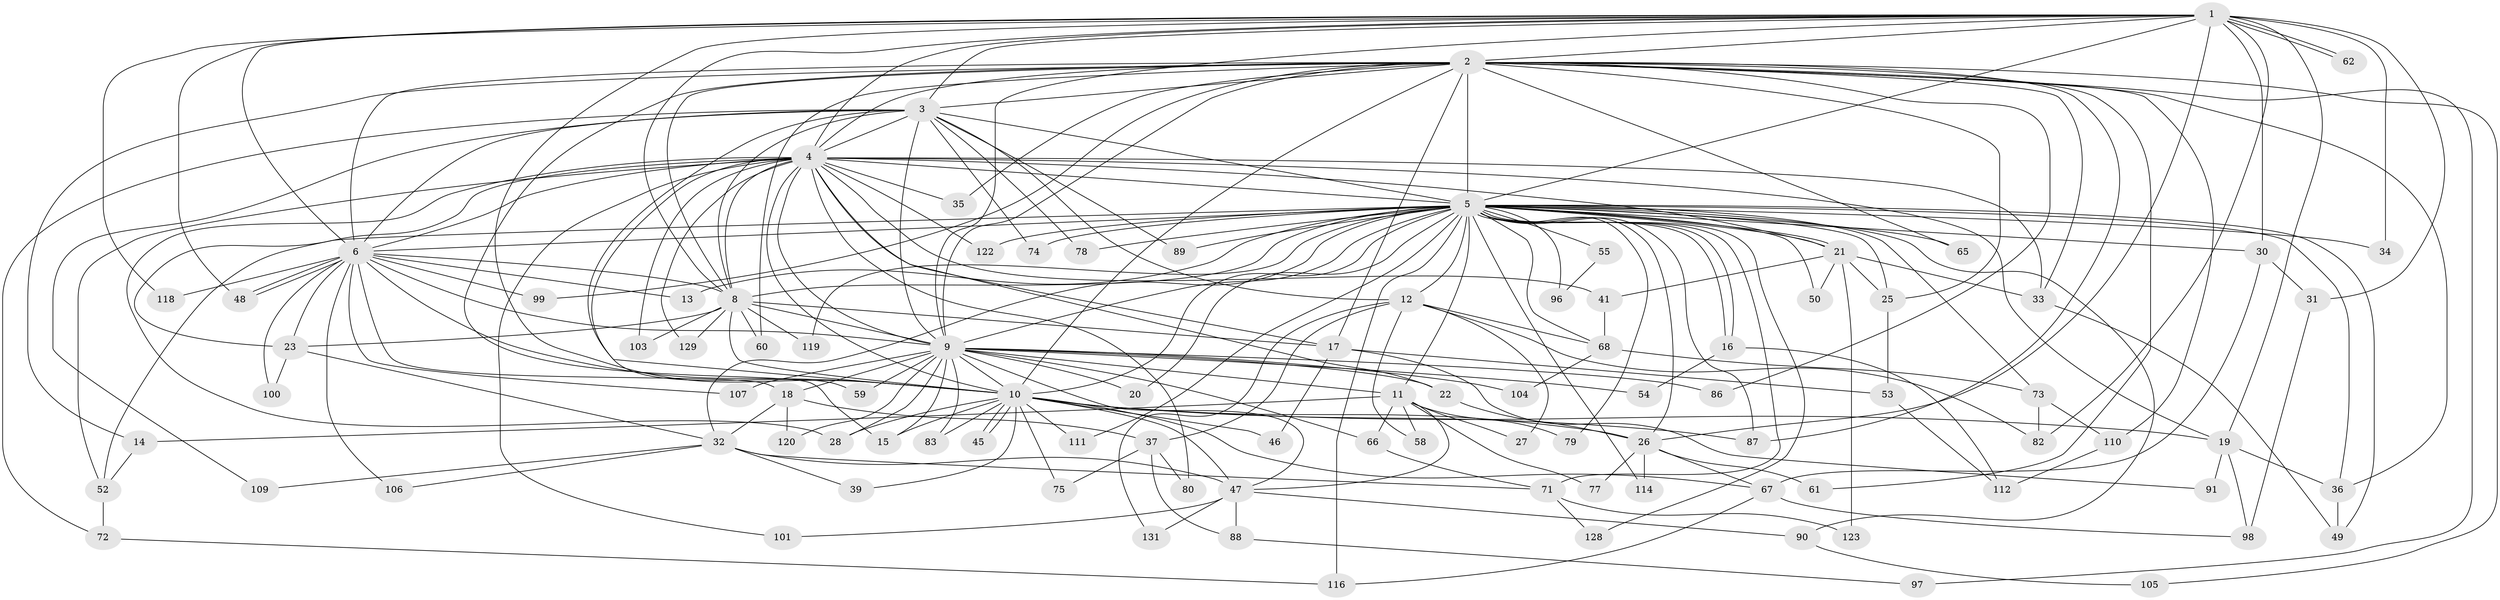 // original degree distribution, {18: 0.007575757575757576, 25: 0.015151515151515152, 17: 0.007575757575757576, 27: 0.007575757575757576, 32: 0.007575757575757576, 20: 0.007575757575757576, 24: 0.007575757575757576, 15: 0.007575757575757576, 26: 0.007575757575757576, 6: 0.030303030303030304, 9: 0.007575757575757576, 2: 0.5378787878787878, 3: 0.21212121212121213, 4: 0.06818181818181818, 5: 0.03787878787878788, 7: 0.022727272727272728, 8: 0.007575757575757576}
// Generated by graph-tools (version 1.1) at 2025/10/02/27/25 16:10:56]
// undirected, 97 vertices, 236 edges
graph export_dot {
graph [start="1"]
  node [color=gray90,style=filled];
  1 [super="+81"];
  2 [super="+43"];
  3 [super="+108"];
  4 [super="+42"];
  5 [super="+7"];
  6 [super="+29"];
  8;
  9 [super="+44"];
  10 [super="+76"];
  11 [super="+51"];
  12 [super="+126"];
  13;
  14;
  15 [super="+40"];
  16;
  17 [super="+102"];
  18 [super="+125"];
  19 [super="+38"];
  20;
  21 [super="+24"];
  22;
  23 [super="+70"];
  25 [super="+130"];
  26 [super="+57"];
  27;
  28 [super="+84"];
  30;
  31;
  32 [super="+69"];
  33 [super="+56"];
  34;
  35;
  36 [super="+63"];
  37;
  39;
  41 [super="+92"];
  45;
  46;
  47 [super="+64"];
  48 [super="+85"];
  49 [super="+132"];
  50;
  52 [super="+113"];
  53;
  54;
  55;
  58;
  59;
  60;
  61;
  62;
  65;
  66;
  67 [super="+127"];
  68 [super="+93"];
  71 [super="+94"];
  72 [super="+121"];
  73;
  74;
  75;
  77;
  78;
  79;
  80;
  82 [super="+115"];
  83;
  86;
  87 [super="+95"];
  88;
  89;
  90;
  91;
  96;
  97;
  98 [super="+117"];
  99;
  100;
  101;
  103;
  104;
  105;
  106;
  107;
  109;
  110 [super="+124"];
  111;
  112;
  114;
  116;
  118;
  119;
  120;
  122;
  123;
  128;
  129;
  131;
  1 -- 2;
  1 -- 3;
  1 -- 4;
  1 -- 5 [weight=2];
  1 -- 6;
  1 -- 8;
  1 -- 9;
  1 -- 10;
  1 -- 19;
  1 -- 30;
  1 -- 31;
  1 -- 34;
  1 -- 62;
  1 -- 62;
  1 -- 118;
  1 -- 26;
  1 -- 82;
  1 -- 48;
  2 -- 3;
  2 -- 4;
  2 -- 5 [weight=3];
  2 -- 6;
  2 -- 8;
  2 -- 9;
  2 -- 10 [weight=2];
  2 -- 14;
  2 -- 17;
  2 -- 25;
  2 -- 35;
  2 -- 60;
  2 -- 61;
  2 -- 65;
  2 -- 97;
  2 -- 99;
  2 -- 105;
  2 -- 110;
  2 -- 86;
  2 -- 87;
  2 -- 33;
  2 -- 36;
  2 -- 15;
  3 -- 4 [weight=2];
  3 -- 5 [weight=2];
  3 -- 6;
  3 -- 8;
  3 -- 9;
  3 -- 10 [weight=2];
  3 -- 12;
  3 -- 72;
  3 -- 74;
  3 -- 78;
  3 -- 89;
  3 -- 109;
  4 -- 5 [weight=2];
  4 -- 6;
  4 -- 8;
  4 -- 9 [weight=2];
  4 -- 10;
  4 -- 19;
  4 -- 22;
  4 -- 23;
  4 -- 28;
  4 -- 33;
  4 -- 35;
  4 -- 41 [weight=2];
  4 -- 52;
  4 -- 59;
  4 -- 80;
  4 -- 101;
  4 -- 122;
  4 -- 129;
  4 -- 103;
  4 -- 21;
  4 -- 17;
  5 -- 6 [weight=3];
  5 -- 8 [weight=2];
  5 -- 9 [weight=2];
  5 -- 10 [weight=2];
  5 -- 11;
  5 -- 16;
  5 -- 16;
  5 -- 20;
  5 -- 21;
  5 -- 21;
  5 -- 25;
  5 -- 26;
  5 -- 36;
  5 -- 55 [weight=2];
  5 -- 65;
  5 -- 73;
  5 -- 74;
  5 -- 78;
  5 -- 89;
  5 -- 90;
  5 -- 96;
  5 -- 114;
  5 -- 116;
  5 -- 119;
  5 -- 122;
  5 -- 128;
  5 -- 71;
  5 -- 12;
  5 -- 13;
  5 -- 79;
  5 -- 30;
  5 -- 32;
  5 -- 34;
  5 -- 111;
  5 -- 49;
  5 -- 50;
  5 -- 52;
  5 -- 87;
  5 -- 68;
  6 -- 8;
  6 -- 9;
  6 -- 10;
  6 -- 13;
  6 -- 18;
  6 -- 23;
  6 -- 48;
  6 -- 48;
  6 -- 99;
  6 -- 100;
  6 -- 106;
  6 -- 107;
  6 -- 118;
  8 -- 9;
  8 -- 10;
  8 -- 17;
  8 -- 60;
  8 -- 103;
  8 -- 119;
  8 -- 129;
  8 -- 23;
  9 -- 10;
  9 -- 11;
  9 -- 15;
  9 -- 18 [weight=2];
  9 -- 20;
  9 -- 22;
  9 -- 28;
  9 -- 47;
  9 -- 54;
  9 -- 59;
  9 -- 66;
  9 -- 83;
  9 -- 86;
  9 -- 104;
  9 -- 107;
  9 -- 120;
  10 -- 15;
  10 -- 26;
  10 -- 39;
  10 -- 45;
  10 -- 45;
  10 -- 46;
  10 -- 75;
  10 -- 83;
  10 -- 87;
  10 -- 111;
  10 -- 47;
  10 -- 19;
  10 -- 67;
  10 -- 28;
  11 -- 14;
  11 -- 27;
  11 -- 58;
  11 -- 66;
  11 -- 77;
  11 -- 79;
  11 -- 47;
  12 -- 27;
  12 -- 37;
  12 -- 58 [weight=2];
  12 -- 68;
  12 -- 82;
  12 -- 131;
  14 -- 52;
  16 -- 54;
  16 -- 112;
  17 -- 46;
  17 -- 53;
  17 -- 91;
  18 -- 32;
  18 -- 37;
  18 -- 120;
  19 -- 36;
  19 -- 91;
  19 -- 98;
  21 -- 33;
  21 -- 50;
  21 -- 41;
  21 -- 123;
  21 -- 25;
  22 -- 26;
  23 -- 100;
  23 -- 32;
  25 -- 53;
  26 -- 61;
  26 -- 67;
  26 -- 77;
  26 -- 114;
  30 -- 31;
  30 -- 67;
  31 -- 98;
  32 -- 39;
  32 -- 47;
  32 -- 106;
  32 -- 109;
  32 -- 71;
  33 -- 49;
  36 -- 49;
  37 -- 75;
  37 -- 80;
  37 -- 88;
  41 -- 68;
  47 -- 88;
  47 -- 90;
  47 -- 101;
  47 -- 131;
  52 -- 72;
  53 -- 112;
  55 -- 96;
  66 -- 71;
  67 -- 98;
  67 -- 116;
  68 -- 73;
  68 -- 104;
  71 -- 123;
  71 -- 128;
  72 -- 116;
  73 -- 110;
  73 -- 82;
  88 -- 97;
  90 -- 105;
  110 -- 112;
}
